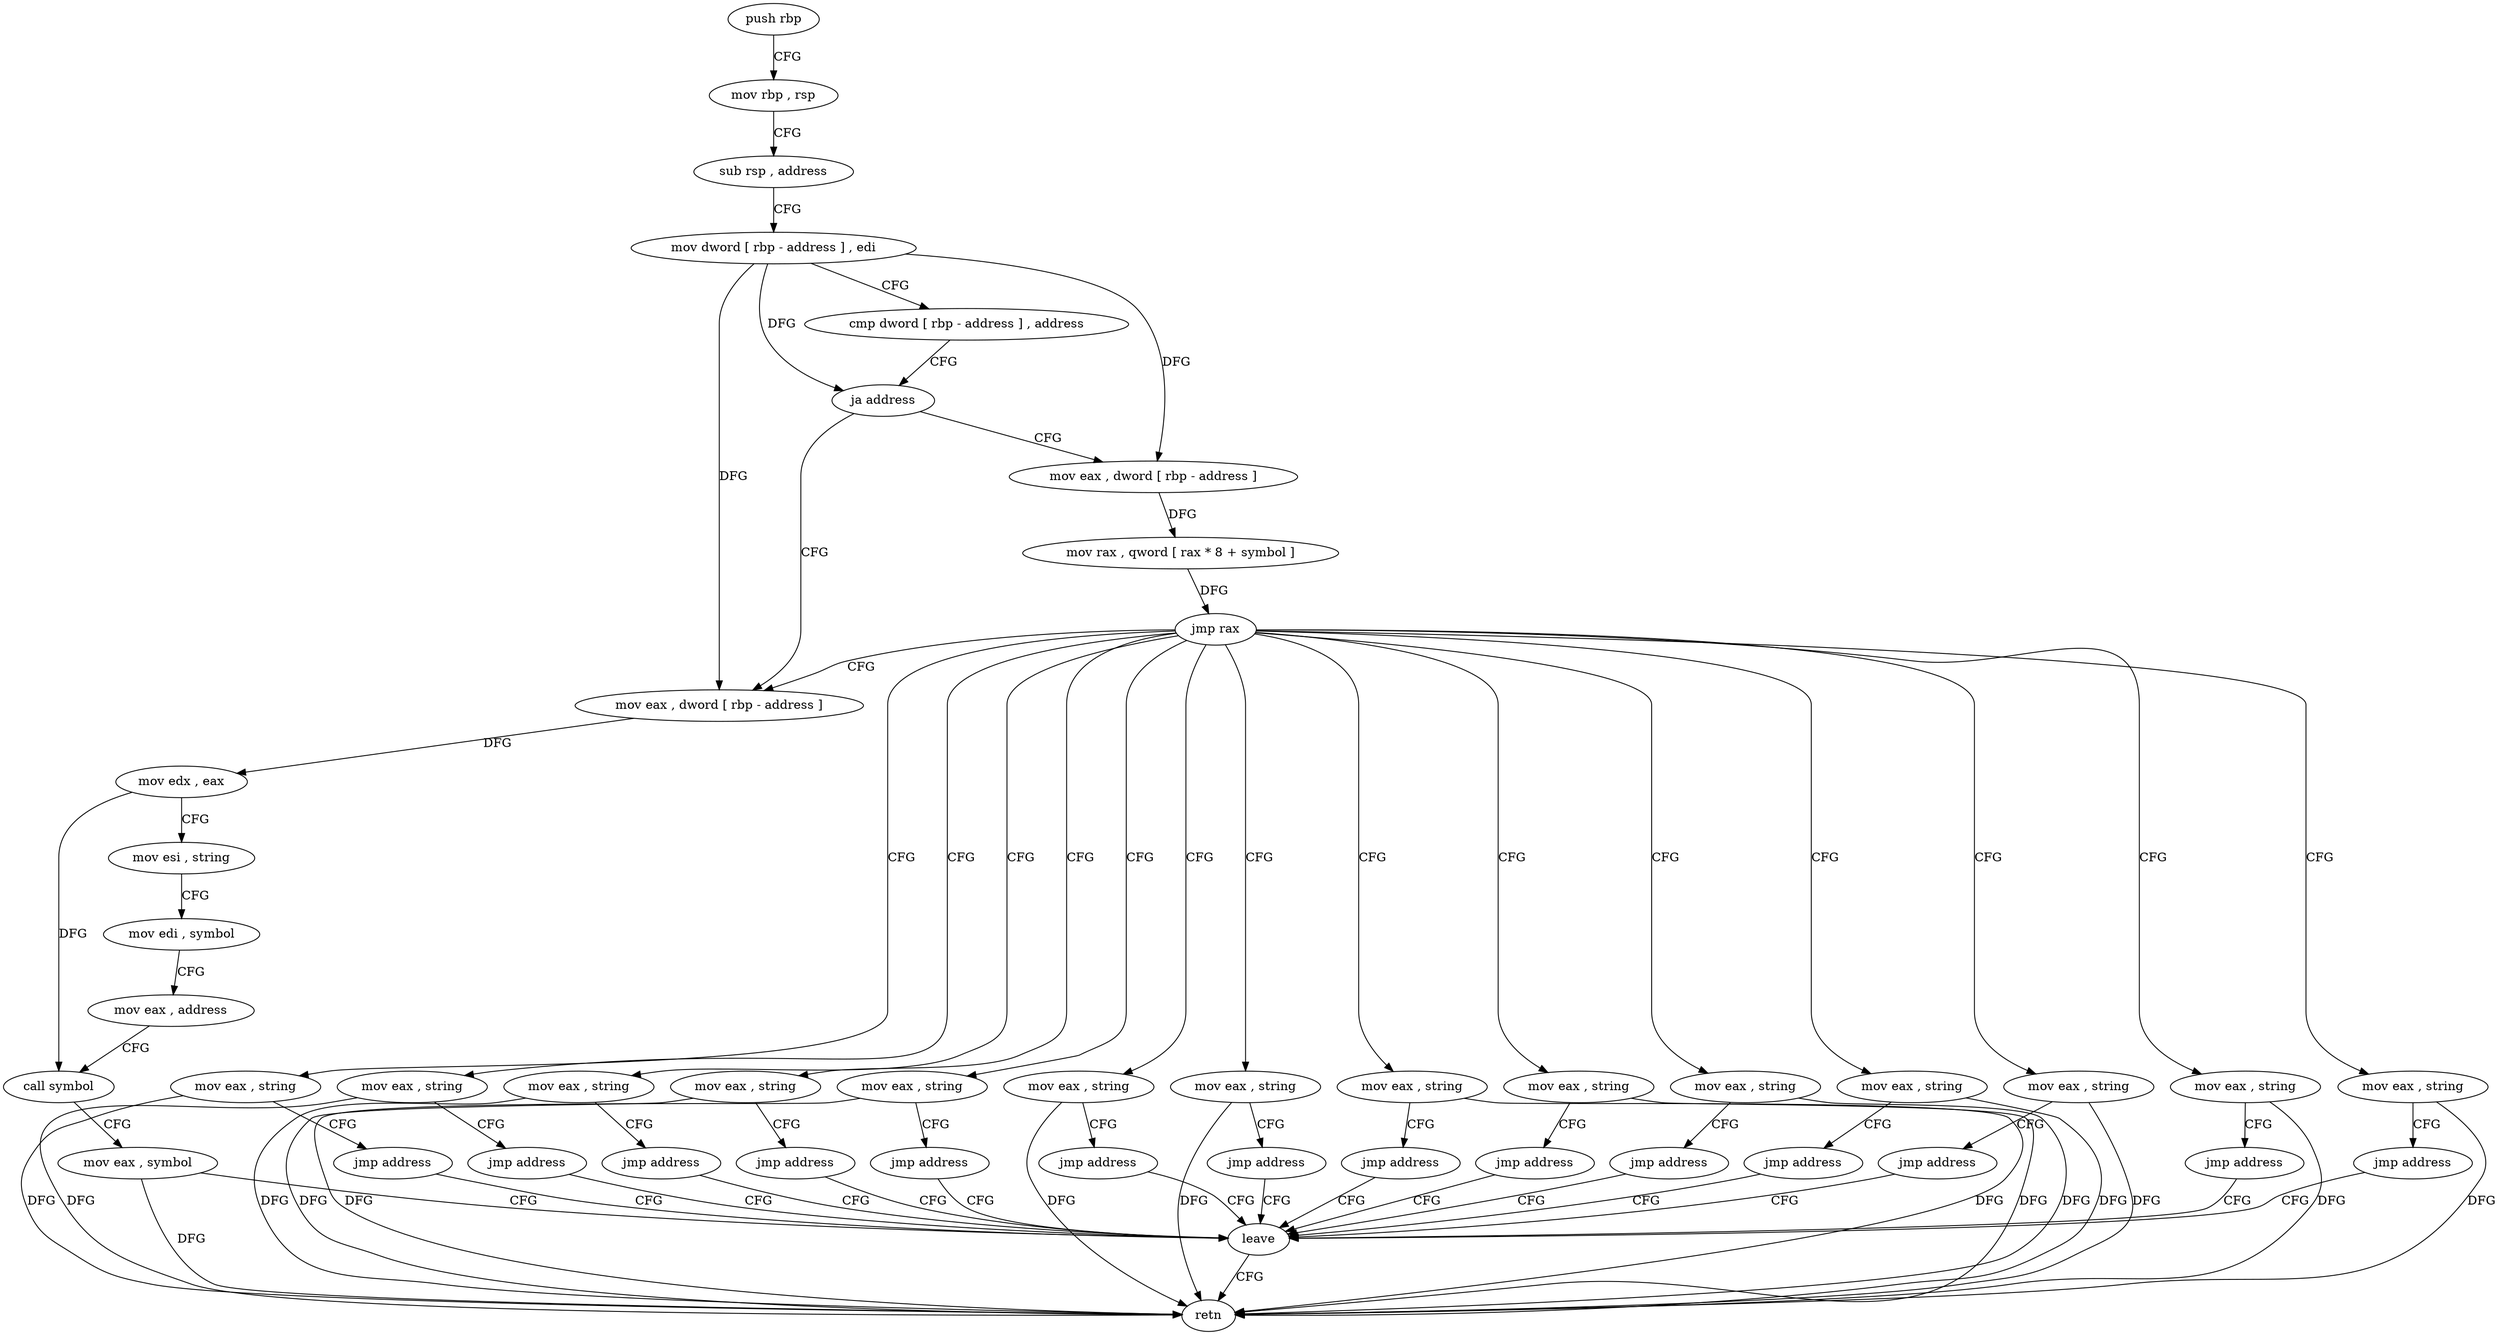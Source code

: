 digraph "func" {
"4209227" [label = "push rbp" ]
"4209228" [label = "mov rbp , rsp" ]
"4209231" [label = "sub rsp , address" ]
"4209235" [label = "mov dword [ rbp - address ] , edi" ]
"4209238" [label = "cmp dword [ rbp - address ] , address" ]
"4209242" [label = "ja address" ]
"4209355" [label = "mov eax , dword [ rbp - address ]" ]
"4209244" [label = "mov eax , dword [ rbp - address ]" ]
"4209358" [label = "mov edx , eax" ]
"4209360" [label = "mov esi , string" ]
"4209365" [label = "mov edi , symbol" ]
"4209370" [label = "mov eax , address" ]
"4209375" [label = "call symbol" ]
"4209380" [label = "mov eax , symbol" ]
"4209385" [label = "leave" ]
"4209247" [label = "mov rax , qword [ rax * 8 + symbol ]" ]
"4209255" [label = "jmp rax" ]
"4209257" [label = "mov eax , string" ]
"4209264" [label = "mov eax , string" ]
"4209271" [label = "mov eax , string" ]
"4209278" [label = "mov eax , string" ]
"4209285" [label = "mov eax , string" ]
"4209292" [label = "mov eax , string" ]
"4209299" [label = "mov eax , string" ]
"4209306" [label = "mov eax , string" ]
"4209313" [label = "mov eax , string" ]
"4209320" [label = "mov eax , string" ]
"4209327" [label = "mov eax , string" ]
"4209334" [label = "mov eax , string" ]
"4209341" [label = "mov eax , string" ]
"4209348" [label = "mov eax , string" ]
"4209262" [label = "jmp address" ]
"4209269" [label = "jmp address" ]
"4209276" [label = "jmp address" ]
"4209283" [label = "jmp address" ]
"4209290" [label = "jmp address" ]
"4209297" [label = "jmp address" ]
"4209304" [label = "jmp address" ]
"4209311" [label = "jmp address" ]
"4209318" [label = "jmp address" ]
"4209325" [label = "jmp address" ]
"4209332" [label = "jmp address" ]
"4209339" [label = "jmp address" ]
"4209346" [label = "jmp address" ]
"4209353" [label = "jmp address" ]
"4209386" [label = "retn" ]
"4209227" -> "4209228" [ label = "CFG" ]
"4209228" -> "4209231" [ label = "CFG" ]
"4209231" -> "4209235" [ label = "CFG" ]
"4209235" -> "4209238" [ label = "CFG" ]
"4209235" -> "4209242" [ label = "DFG" ]
"4209235" -> "4209355" [ label = "DFG" ]
"4209235" -> "4209244" [ label = "DFG" ]
"4209238" -> "4209242" [ label = "CFG" ]
"4209242" -> "4209355" [ label = "CFG" ]
"4209242" -> "4209244" [ label = "CFG" ]
"4209355" -> "4209358" [ label = "DFG" ]
"4209244" -> "4209247" [ label = "DFG" ]
"4209358" -> "4209360" [ label = "CFG" ]
"4209358" -> "4209375" [ label = "DFG" ]
"4209360" -> "4209365" [ label = "CFG" ]
"4209365" -> "4209370" [ label = "CFG" ]
"4209370" -> "4209375" [ label = "CFG" ]
"4209375" -> "4209380" [ label = "CFG" ]
"4209380" -> "4209385" [ label = "CFG" ]
"4209380" -> "4209386" [ label = "DFG" ]
"4209385" -> "4209386" [ label = "CFG" ]
"4209247" -> "4209255" [ label = "DFG" ]
"4209255" -> "4209257" [ label = "CFG" ]
"4209255" -> "4209264" [ label = "CFG" ]
"4209255" -> "4209271" [ label = "CFG" ]
"4209255" -> "4209278" [ label = "CFG" ]
"4209255" -> "4209285" [ label = "CFG" ]
"4209255" -> "4209292" [ label = "CFG" ]
"4209255" -> "4209299" [ label = "CFG" ]
"4209255" -> "4209306" [ label = "CFG" ]
"4209255" -> "4209313" [ label = "CFG" ]
"4209255" -> "4209320" [ label = "CFG" ]
"4209255" -> "4209327" [ label = "CFG" ]
"4209255" -> "4209334" [ label = "CFG" ]
"4209255" -> "4209341" [ label = "CFG" ]
"4209255" -> "4209348" [ label = "CFG" ]
"4209255" -> "4209355" [ label = "CFG" ]
"4209257" -> "4209262" [ label = "CFG" ]
"4209257" -> "4209386" [ label = "DFG" ]
"4209264" -> "4209269" [ label = "CFG" ]
"4209264" -> "4209386" [ label = "DFG" ]
"4209271" -> "4209276" [ label = "CFG" ]
"4209271" -> "4209386" [ label = "DFG" ]
"4209278" -> "4209283" [ label = "CFG" ]
"4209278" -> "4209386" [ label = "DFG" ]
"4209285" -> "4209290" [ label = "CFG" ]
"4209285" -> "4209386" [ label = "DFG" ]
"4209292" -> "4209297" [ label = "CFG" ]
"4209292" -> "4209386" [ label = "DFG" ]
"4209299" -> "4209304" [ label = "CFG" ]
"4209299" -> "4209386" [ label = "DFG" ]
"4209306" -> "4209311" [ label = "CFG" ]
"4209306" -> "4209386" [ label = "DFG" ]
"4209313" -> "4209318" [ label = "CFG" ]
"4209313" -> "4209386" [ label = "DFG" ]
"4209320" -> "4209325" [ label = "CFG" ]
"4209320" -> "4209386" [ label = "DFG" ]
"4209327" -> "4209332" [ label = "CFG" ]
"4209327" -> "4209386" [ label = "DFG" ]
"4209334" -> "4209339" [ label = "CFG" ]
"4209334" -> "4209386" [ label = "DFG" ]
"4209341" -> "4209346" [ label = "CFG" ]
"4209341" -> "4209386" [ label = "DFG" ]
"4209348" -> "4209353" [ label = "CFG" ]
"4209348" -> "4209386" [ label = "DFG" ]
"4209262" -> "4209385" [ label = "CFG" ]
"4209269" -> "4209385" [ label = "CFG" ]
"4209276" -> "4209385" [ label = "CFG" ]
"4209283" -> "4209385" [ label = "CFG" ]
"4209290" -> "4209385" [ label = "CFG" ]
"4209297" -> "4209385" [ label = "CFG" ]
"4209304" -> "4209385" [ label = "CFG" ]
"4209311" -> "4209385" [ label = "CFG" ]
"4209318" -> "4209385" [ label = "CFG" ]
"4209325" -> "4209385" [ label = "CFG" ]
"4209332" -> "4209385" [ label = "CFG" ]
"4209339" -> "4209385" [ label = "CFG" ]
"4209346" -> "4209385" [ label = "CFG" ]
"4209353" -> "4209385" [ label = "CFG" ]
}
